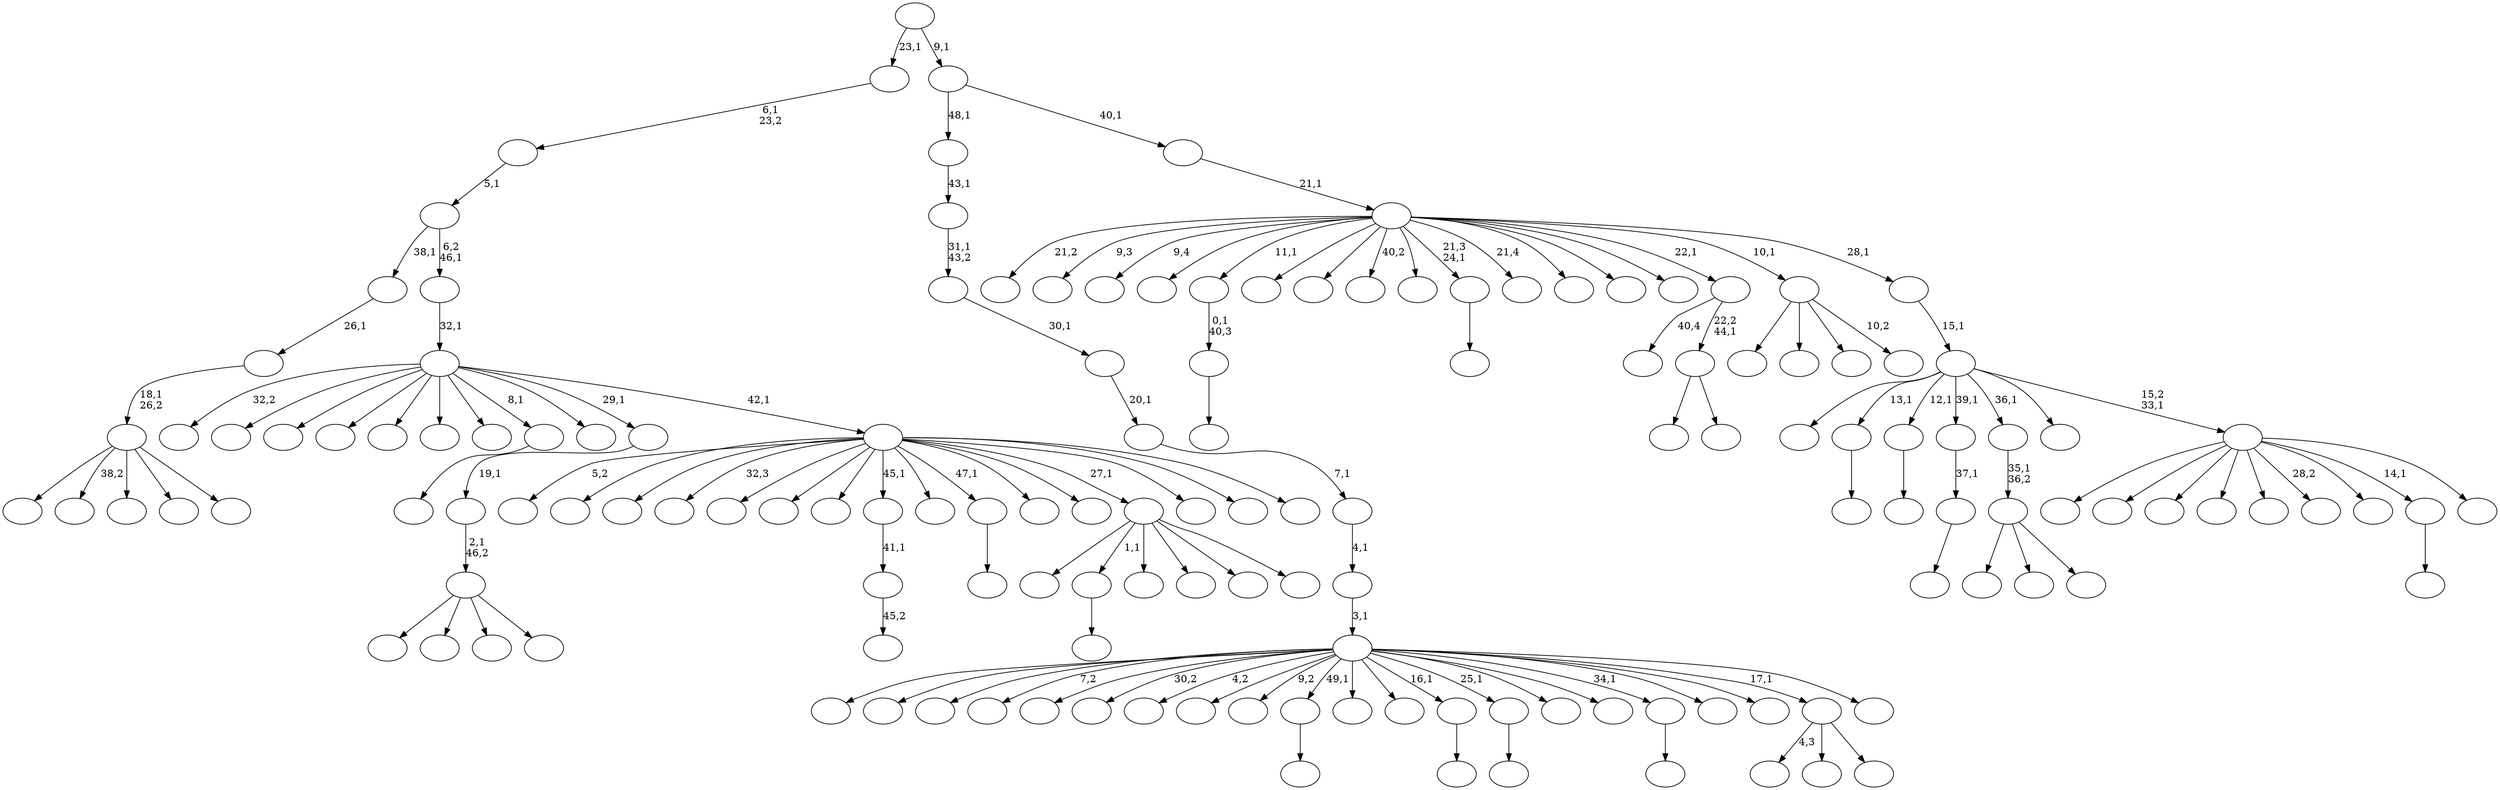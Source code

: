 digraph T {
	150 [label=""]
	149 [label=""]
	148 [label=""]
	147 [label=""]
	146 [label=""]
	145 [label=""]
	144 [label=""]
	143 [label=""]
	142 [label=""]
	141 [label=""]
	140 [label=""]
	139 [label=""]
	138 [label=""]
	137 [label=""]
	136 [label=""]
	135 [label=""]
	134 [label=""]
	133 [label=""]
	132 [label=""]
	131 [label=""]
	130 [label=""]
	129 [label=""]
	128 [label=""]
	127 [label=""]
	126 [label=""]
	125 [label=""]
	124 [label=""]
	123 [label=""]
	122 [label=""]
	121 [label=""]
	120 [label=""]
	119 [label=""]
	118 [label=""]
	117 [label=""]
	116 [label=""]
	115 [label=""]
	114 [label=""]
	113 [label=""]
	112 [label=""]
	111 [label=""]
	110 [label=""]
	109 [label=""]
	108 [label=""]
	107 [label=""]
	106 [label=""]
	105 [label=""]
	104 [label=""]
	103 [label=""]
	102 [label=""]
	101 [label=""]
	100 [label=""]
	99 [label=""]
	98 [label=""]
	97 [label=""]
	96 [label=""]
	95 [label=""]
	94 [label=""]
	93 [label=""]
	92 [label=""]
	91 [label=""]
	90 [label=""]
	89 [label=""]
	88 [label=""]
	87 [label=""]
	86 [label=""]
	85 [label=""]
	84 [label=""]
	83 [label=""]
	82 [label=""]
	81 [label=""]
	80 [label=""]
	79 [label=""]
	78 [label=""]
	77 [label=""]
	76 [label=""]
	75 [label=""]
	74 [label=""]
	73 [label=""]
	72 [label=""]
	71 [label=""]
	70 [label=""]
	69 [label=""]
	68 [label=""]
	67 [label=""]
	66 [label=""]
	65 [label=""]
	64 [label=""]
	63 [label=""]
	62 [label=""]
	61 [label=""]
	60 [label=""]
	59 [label=""]
	58 [label=""]
	57 [label=""]
	56 [label=""]
	55 [label=""]
	54 [label=""]
	53 [label=""]
	52 [label=""]
	51 [label=""]
	50 [label=""]
	49 [label=""]
	48 [label=""]
	47 [label=""]
	46 [label=""]
	45 [label=""]
	44 [label=""]
	43 [label=""]
	42 [label=""]
	41 [label=""]
	40 [label=""]
	39 [label=""]
	38 [label=""]
	37 [label=""]
	36 [label=""]
	35 [label=""]
	34 [label=""]
	33 [label=""]
	32 [label=""]
	31 [label=""]
	30 [label=""]
	29 [label=""]
	28 [label=""]
	27 [label=""]
	26 [label=""]
	25 [label=""]
	24 [label=""]
	23 [label=""]
	22 [label=""]
	21 [label=""]
	20 [label=""]
	19 [label=""]
	18 [label=""]
	17 [label=""]
	16 [label=""]
	15 [label=""]
	14 [label=""]
	13 [label=""]
	12 [label=""]
	11 [label=""]
	10 [label=""]
	9 [label=""]
	8 [label=""]
	7 [label=""]
	6 [label=""]
	5 [label=""]
	4 [label=""]
	3 [label=""]
	2 [label=""]
	1 [label=""]
	0 [label=""]
	138 -> 139 [label=""]
	118 -> 119 [label=""]
	117 -> 118 [label="0,1\n40,3"]
	114 -> 115 [label=""]
	111 -> 112 [label=""]
	109 -> 110 [label=""]
	108 -> 109 [label="37,1"]
	102 -> 103 [label=""]
	100 -> 101 [label=""]
	94 -> 133 [label=""]
	94 -> 128 [label=""]
	94 -> 95 [label=""]
	93 -> 94 [label="35,1\n36,2"]
	89 -> 90 [label=""]
	85 -> 86 [label=""]
	79 -> 80 [label=""]
	74 -> 75 [label=""]
	72 -> 73 [label="45,2"]
	71 -> 72 [label="41,1"]
	63 -> 106 [label="4,3"]
	63 -> 92 [label=""]
	63 -> 64 [label=""]
	61 -> 62 [label=""]
	50 -> 130 [label=""]
	50 -> 65 [label=""]
	50 -> 58 [label=""]
	50 -> 51 [label=""]
	49 -> 50 [label="2,1\n46,2"]
	48 -> 49 [label="19,1"]
	45 -> 126 [label=""]
	45 -> 120 [label="38,2"]
	45 -> 59 [label=""]
	45 -> 47 [label=""]
	45 -> 46 [label=""]
	44 -> 45 [label="18,1\n26,2"]
	43 -> 44 [label="26,1"]
	34 -> 35 [label=""]
	32 -> 40 [label=""]
	32 -> 33 [label=""]
	31 -> 122 [label="40,4"]
	31 -> 32 [label="22,2\n44,1"]
	29 -> 125 [label=""]
	29 -> 85 [label="1,1"]
	29 -> 84 [label=""]
	29 -> 56 [label=""]
	29 -> 41 [label=""]
	29 -> 30 [label=""]
	25 -> 67 [label=""]
	25 -> 42 [label=""]
	25 -> 27 [label=""]
	25 -> 26 [label="10,2"]
	22 -> 148 [label="5,2"]
	22 -> 145 [label=""]
	22 -> 141 [label=""]
	22 -> 105 [label="32,3"]
	22 -> 104 [label=""]
	22 -> 82 [label=""]
	22 -> 76 [label=""]
	22 -> 71 [label="45,1"]
	22 -> 69 [label=""]
	22 -> 61 [label="47,1"]
	22 -> 54 [label=""]
	22 -> 36 [label=""]
	22 -> 29 [label="27,1"]
	22 -> 28 [label=""]
	22 -> 24 [label=""]
	22 -> 23 [label=""]
	21 -> 144 [label="32,2"]
	21 -> 131 [label=""]
	21 -> 127 [label=""]
	21 -> 123 [label=""]
	21 -> 98 [label=""]
	21 -> 88 [label=""]
	21 -> 87 [label=""]
	21 -> 74 [label="8,1"]
	21 -> 70 [label=""]
	21 -> 48 [label="29,1"]
	21 -> 22 [label="42,1"]
	20 -> 21 [label="32,1"]
	19 -> 43 [label="38,1"]
	19 -> 20 [label="6,2\n46,1"]
	18 -> 19 [label="5,1"]
	17 -> 18 [label="6,1\n23,2"]
	15 -> 150 [label=""]
	15 -> 149 [label=""]
	15 -> 140 [label=""]
	15 -> 137 [label="7,2"]
	15 -> 135 [label=""]
	15 -> 134 [label="30,2"]
	15 -> 132 [label="4,2"]
	15 -> 129 [label=""]
	15 -> 124 [label="9,2"]
	15 -> 114 [label="49,1"]
	15 -> 113 [label=""]
	15 -> 107 [label=""]
	15 -> 102 [label="16,1"]
	15 -> 100 [label="25,1"]
	15 -> 99 [label=""]
	15 -> 91 [label=""]
	15 -> 89 [label="34,1"]
	15 -> 83 [label=""]
	15 -> 78 [label=""]
	15 -> 63 [label="17,1"]
	15 -> 16 [label=""]
	14 -> 15 [label="3,1"]
	13 -> 14 [label="4,1"]
	12 -> 13 [label="7,1"]
	11 -> 12 [label="20,1"]
	10 -> 11 [label="30,1"]
	9 -> 10 [label="31,1\n43,2"]
	8 -> 9 [label="43,1"]
	6 -> 142 [label=""]
	6 -> 68 [label=""]
	6 -> 57 [label=""]
	6 -> 55 [label=""]
	6 -> 53 [label=""]
	6 -> 39 [label="28,2"]
	6 -> 38 [label=""]
	6 -> 34 [label="14,1"]
	6 -> 7 [label=""]
	5 -> 147 [label=""]
	5 -> 138 [label="13,1"]
	5 -> 111 [label="12,1"]
	5 -> 108 [label="39,1"]
	5 -> 93 [label="36,1"]
	5 -> 37 [label=""]
	5 -> 6 [label="15,2\n33,1"]
	4 -> 5 [label="15,1"]
	3 -> 146 [label="21,2"]
	3 -> 143 [label="9,3"]
	3 -> 136 [label="9,4"]
	3 -> 121 [label=""]
	3 -> 117 [label="11,1"]
	3 -> 116 [label=""]
	3 -> 97 [label=""]
	3 -> 96 [label="40,2"]
	3 -> 81 [label=""]
	3 -> 79 [label="21,3\n24,1"]
	3 -> 77 [label="21,4"]
	3 -> 66 [label=""]
	3 -> 60 [label=""]
	3 -> 52 [label=""]
	3 -> 31 [label="22,1"]
	3 -> 25 [label="10,1"]
	3 -> 4 [label="28,1"]
	2 -> 3 [label="21,1"]
	1 -> 8 [label="48,1"]
	1 -> 2 [label="40,1"]
	0 -> 17 [label="23,1"]
	0 -> 1 [label="9,1"]
}
